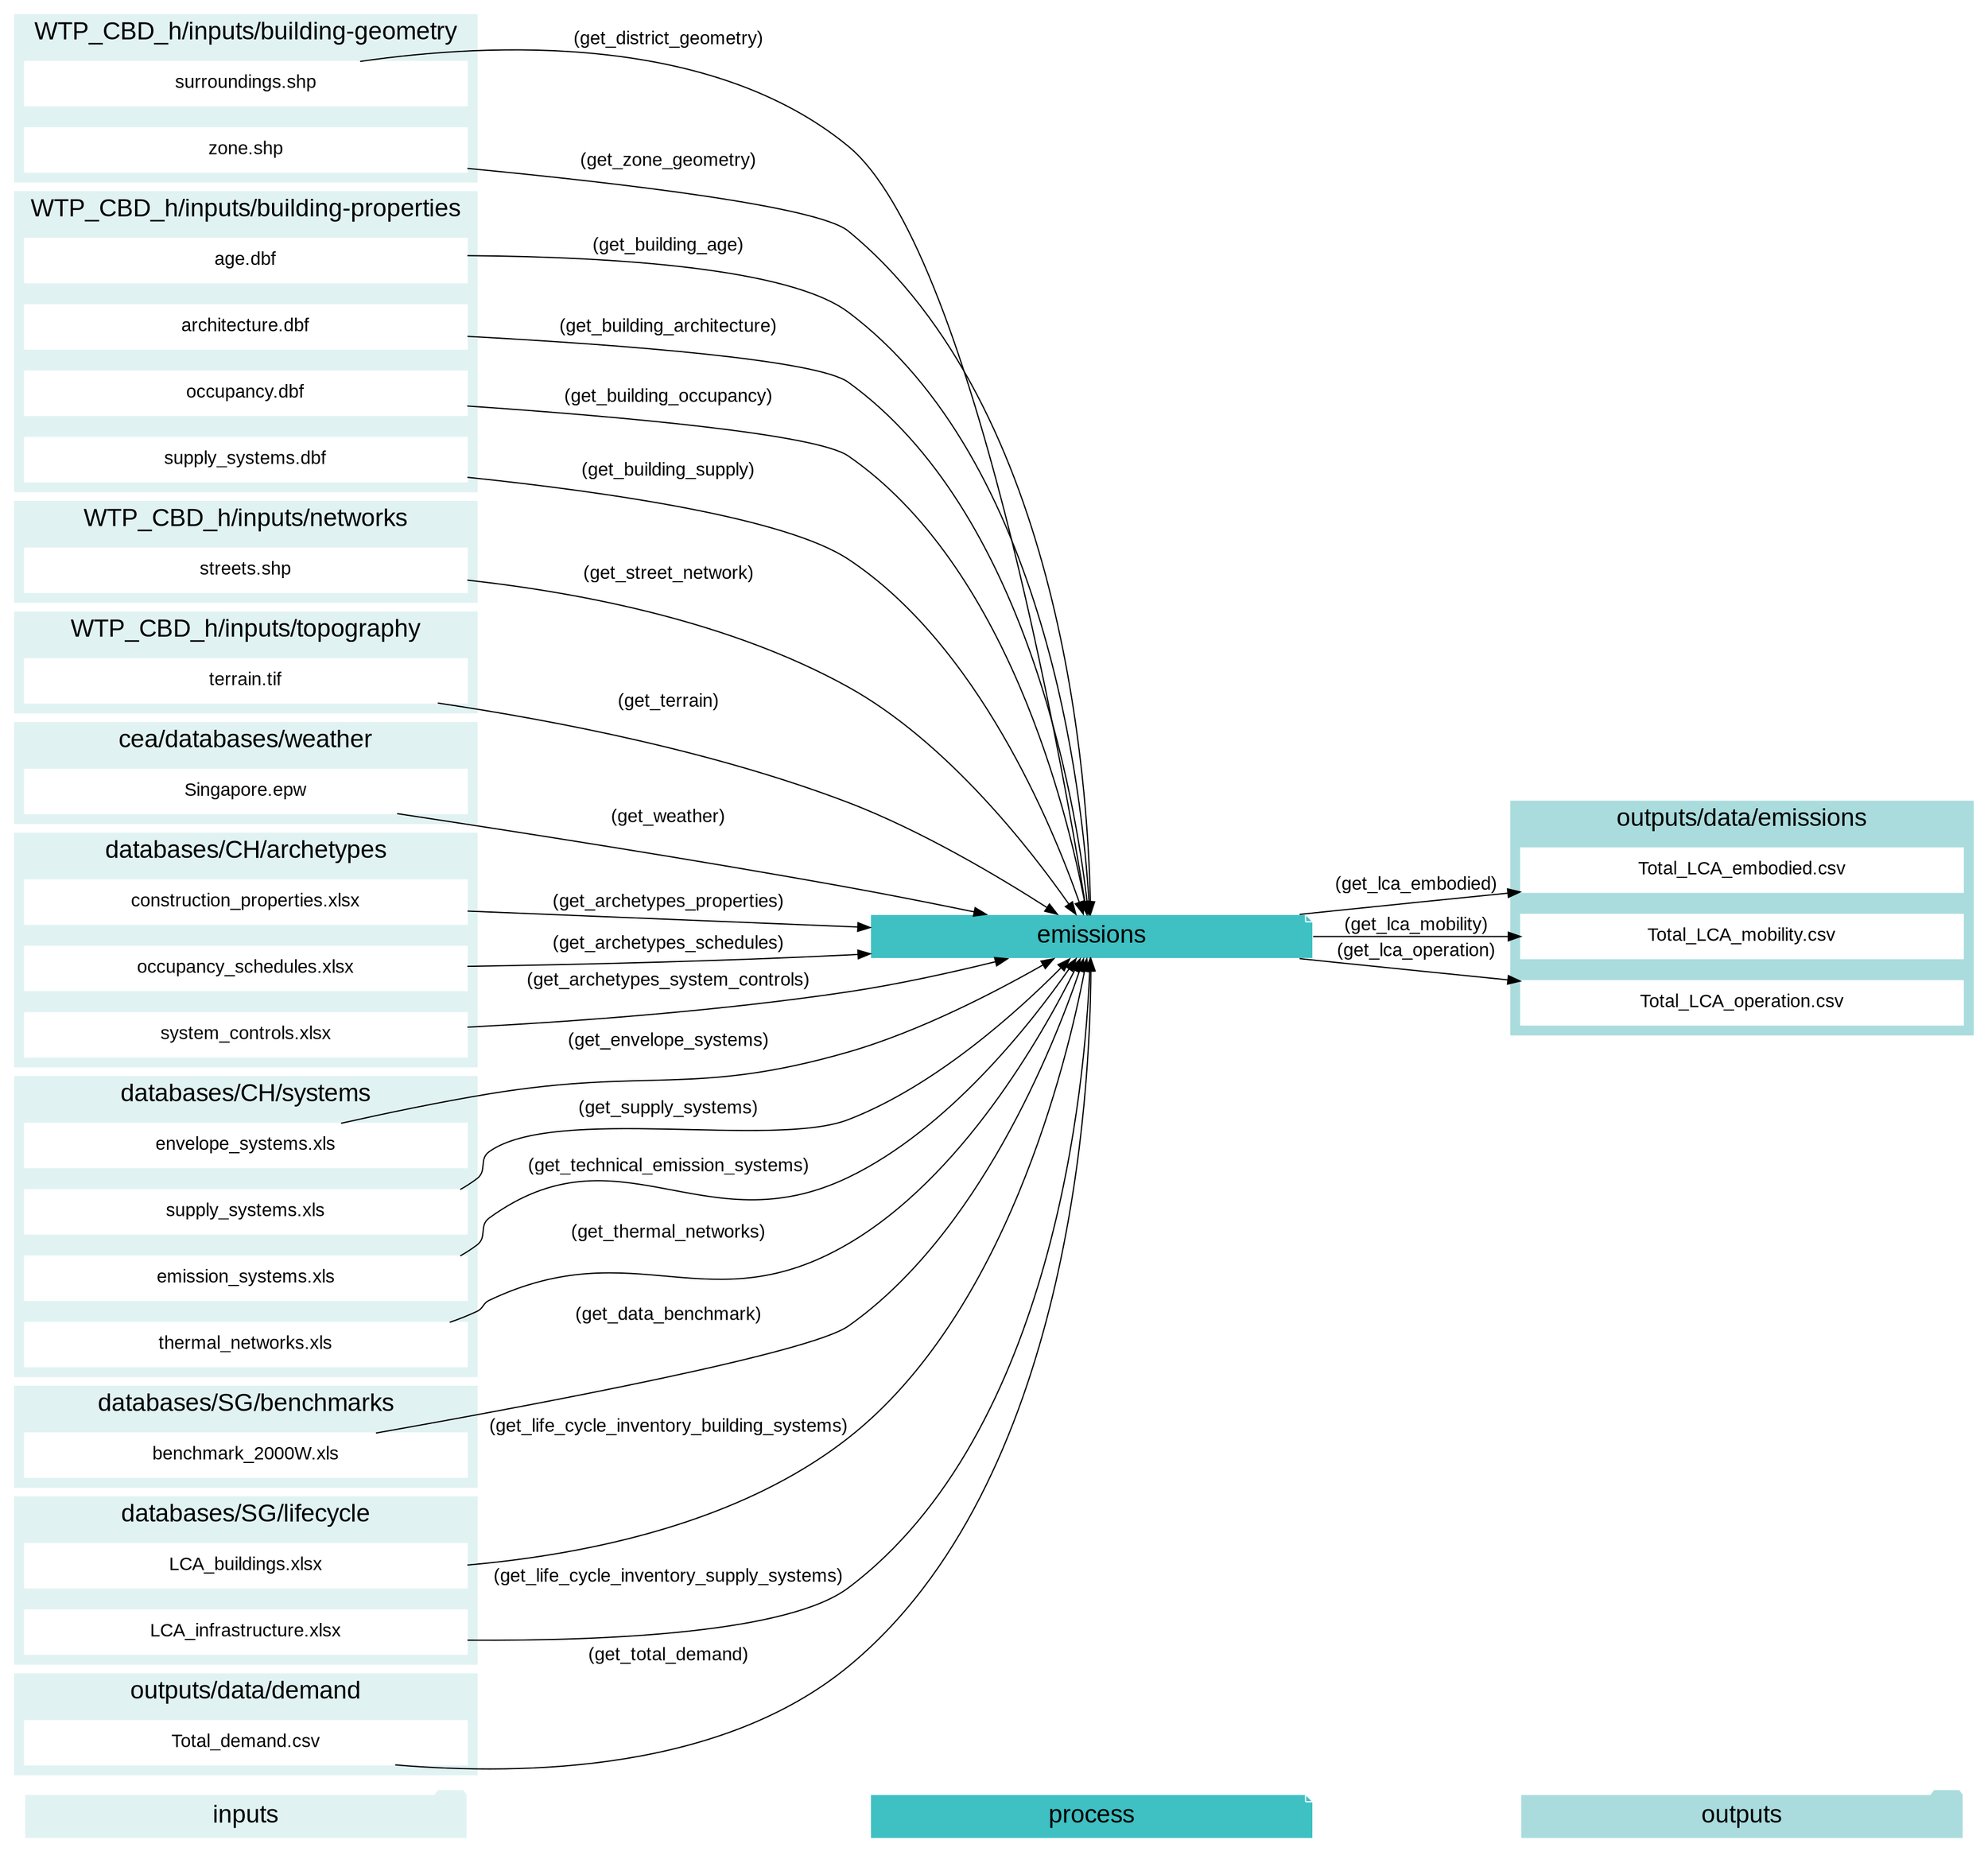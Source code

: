 digraph trace_inputlocator {
    rankdir="LR";
    graph [overlap=false, fontname=arial];
    node [shape=box, style=filled, color=white, fontsize=15, fontname=arial, fixedsize=true, width=5];
    edge [fontname=arial, fontsize = 15]
    newrank=true
    subgraph cluster_legend {
    fontsize=25
    style=invis
    "process"[style=filled, fillcolor="#3FC0C2", shape=note, fontsize=20, fontname="arial"]
    "inputs" [style=filled, shape=folder, color=white, fillcolor="#E1F2F2", fontsize=20]
    "outputs"[style=filled, shape=folder, color=white, fillcolor="#aadcdd", fontsize=20]
    "inputs"->"process"[style=invis]
    "process"->"outputs"[style=invis]
    }
    "emissions"[style=filled, color=white, fillcolor="#3FC0C2", shape=note, fontsize=20, fontname=arial];
    subgraph cluster_0_in {
        style = filled;
        color = "#E1F2F2";
        fontsize = 20;
        rank=same;
        label="WTP_CBD_h/inputs/building-geometry";
        "surroundings.shp"
        "zone.shp"
    }
    subgraph cluster_1_in {
        style = filled;
        color = "#E1F2F2";
        fontsize = 20;
        rank=same;
        label="WTP_CBD_h/inputs/building-properties";
        "age.dbf"
        "architecture.dbf"
        "occupancy.dbf"
        "supply_systems.dbf"
    }
    subgraph cluster_2_in {
        style = filled;
        color = "#E1F2F2";
        fontsize = 20;
        rank=same;
        label="WTP_CBD_h/inputs/networks";
        "streets.shp"
    }
    subgraph cluster_3_in {
        style = filled;
        color = "#E1F2F2";
        fontsize = 20;
        rank=same;
        label="WTP_CBD_h/inputs/topography";
        "terrain.tif"
    }
    subgraph cluster_4_in {
        style = filled;
        color = "#E1F2F2";
        fontsize = 20;
        rank=same;
        label="cea/databases/weather";
        "Singapore.epw"
    }
    subgraph cluster_5_in {
        style = filled;
        color = "#E1F2F2";
        fontsize = 20;
        rank=same;
        label="databases/CH/archetypes";
        "construction_properties.xlsx"
        "occupancy_schedules.xlsx"
        "system_controls.xlsx"
    }
    subgraph cluster_6_in {
        style = filled;
        color = "#E1F2F2";
        fontsize = 20;
        rank=same;
        label="databases/CH/systems";
        "envelope_systems.xls"
        "supply_systems.xls"
        "emission_systems.xls"
        "thermal_networks.xls"
    }
    subgraph cluster_7_in {
        style = filled;
        color = "#E1F2F2";
        fontsize = 20;
        rank=same;
        label="databases/SG/benchmarks";
        "benchmark_2000W.xls"
    }
    subgraph cluster_8_in {
        style = filled;
        color = "#E1F2F2";
        fontsize = 20;
        rank=same;
        label="databases/SG/lifecycle";
        "LCA_buildings.xlsx"
        "LCA_infrastructure.xlsx"
    }
    subgraph cluster_9_in {
        style = filled;
        color = "#E1F2F2";
        fontsize = 20;
        rank=same;
        label="outputs/data/demand";
        "Total_demand.csv"
    }
    subgraph cluster_10_out {
        style = filled;
        color = "#aadcdd";
        fontsize = 20;
        rank=same;
        label="outputs/data/emissions";
        "Total_LCA_embodied.csv"
        "Total_LCA_mobility.csv"
        "Total_LCA_operation.csv"
    }
    "construction_properties.xlsx" -> "emissions"[label="(get_archetypes_properties)"]
    "occupancy_schedules.xlsx" -> "emissions"[label="(get_archetypes_schedules)"]
    "system_controls.xlsx" -> "emissions"[label="(get_archetypes_system_controls)"]
    "age.dbf" -> "emissions"[label="(get_building_age)"]
    "architecture.dbf" -> "emissions"[label="(get_building_architecture)"]
    "occupancy.dbf" -> "emissions"[label="(get_building_occupancy)"]
    "supply_systems.dbf" -> "emissions"[label="(get_building_supply)"]
    "benchmark_2000W.xls" -> "emissions"[label="(get_data_benchmark)"]
    "surroundings.shp" -> "emissions"[label="(get_district_geometry)"]
    "envelope_systems.xls" -> "emissions"[label="(get_envelope_systems)"]
    "LCA_buildings.xlsx" -> "emissions"[label="(get_life_cycle_inventory_building_systems)"]
    "LCA_infrastructure.xlsx" -> "emissions"[label="(get_life_cycle_inventory_supply_systems)"]
    "streets.shp" -> "emissions"[label="(get_street_network)"]
    "supply_systems.xls" -> "emissions"[label="(get_supply_systems)"]
    "emission_systems.xls" -> "emissions"[label="(get_technical_emission_systems)"]
    "terrain.tif" -> "emissions"[label="(get_terrain)"]
    "thermal_networks.xls" -> "emissions"[label="(get_thermal_networks)"]
    "Total_demand.csv" -> "emissions"[label="(get_total_demand)"]
    "Singapore.epw" -> "emissions"[label="(get_weather)"]
    "zone.shp" -> "emissions"[label="(get_zone_geometry)"]
    "emissions" -> "Total_LCA_embodied.csv"[label="(get_lca_embodied)"]
    "emissions" -> "Total_LCA_mobility.csv"[label="(get_lca_mobility)"]
    "emissions" -> "Total_LCA_operation.csv"[label="(get_lca_operation)"]
    }